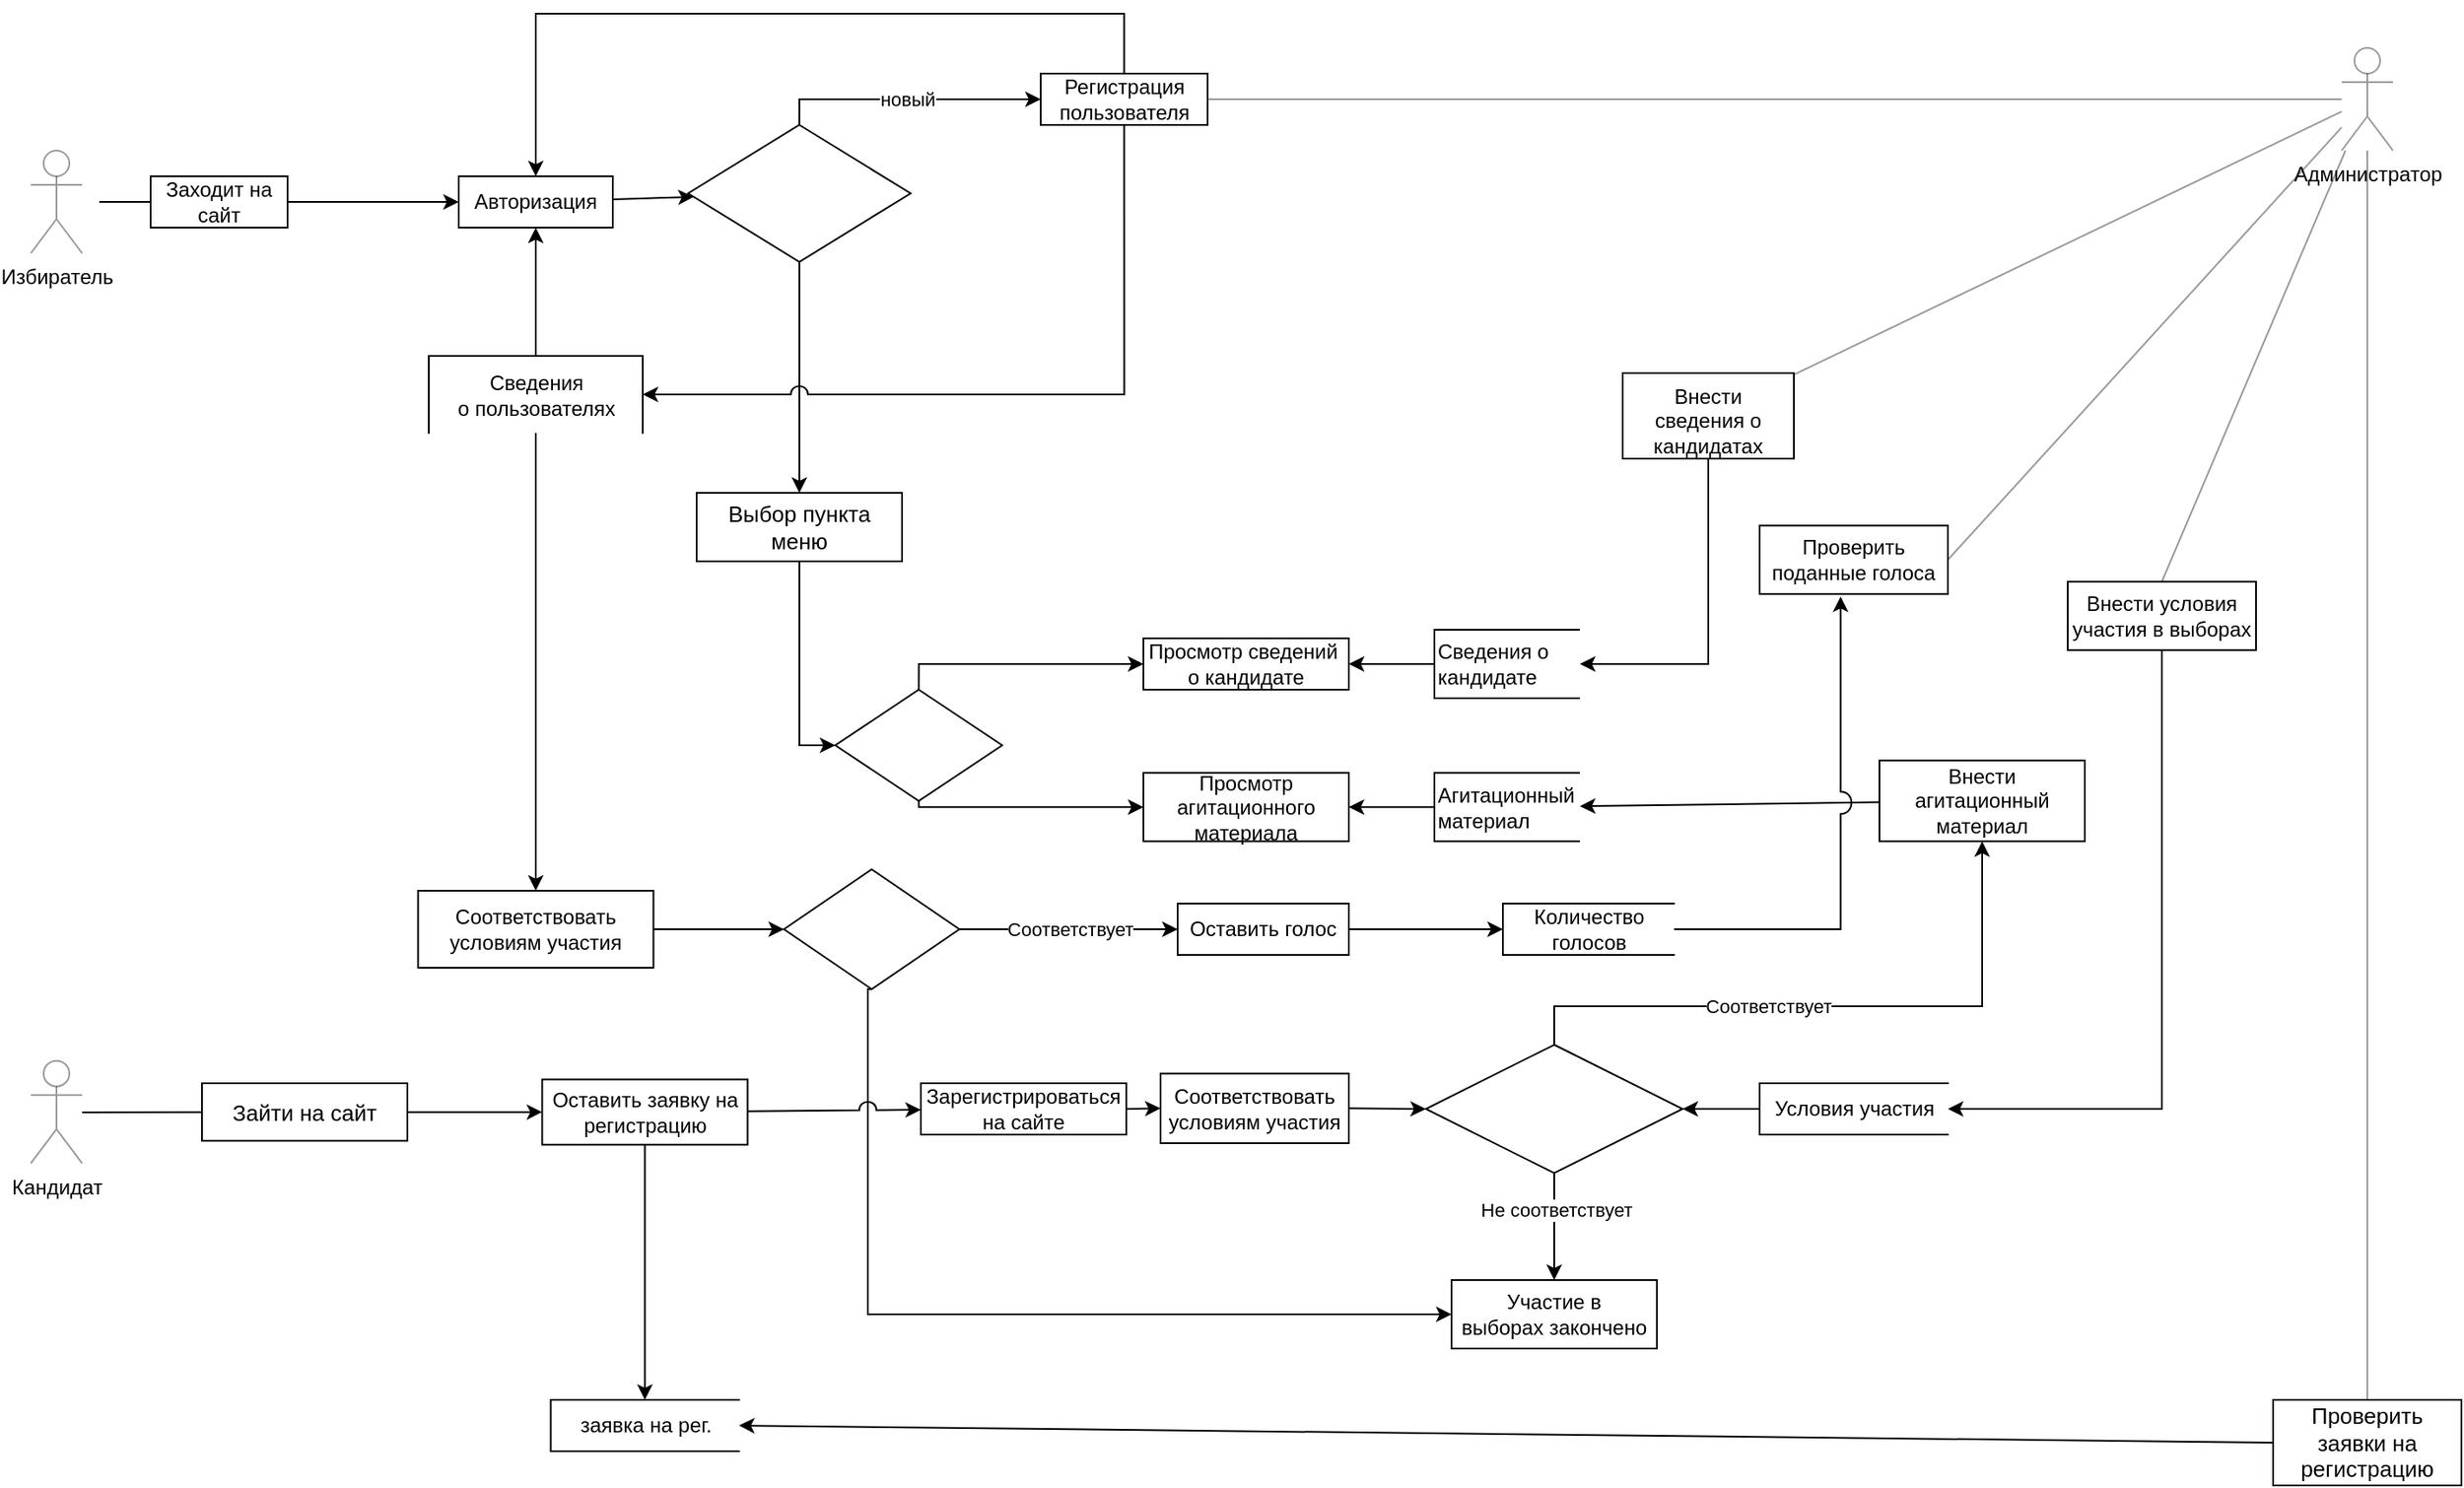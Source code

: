 <mxfile version="15.6.8" type="github">
  <diagram id="JmuFzZtwAlmiX_NOEhPW" name="Page-1">
    <mxGraphModel dx="1520" dy="920" grid="1" gridSize="10" guides="1" tooltips="1" connect="1" arrows="1" fold="1" page="1" pageScale="1" pageWidth="827" pageHeight="1169" math="0" shadow="0">
      <root>
        <mxCell id="0" />
        <mxCell id="1" parent="0" />
        <mxCell id="uC8Jnr2yHaZiXLGZVVK4-1" value="" style="rounded=0;orthogonalLoop=1;jettySize=auto;html=1;endArrow=none;endFill=0;" parent="1" target="QcxPbey-fvQrx8h6nicg-3" edge="1">
          <mxGeometry relative="1" as="geometry">
            <mxPoint x="60" y="210" as="sourcePoint" />
          </mxGeometry>
        </mxCell>
        <mxCell id="Ckuc4saJkIq0bEPmqGia-1" value="Избиратель" style="shape=umlActor;verticalLabelPosition=bottom;verticalAlign=top;html=1;outlineConnect=0;hachureGap=4;pointerEvents=0;opacity=40;" parent="1" vertex="1">
          <mxGeometry x="20" y="180" width="30" height="60" as="geometry" />
        </mxCell>
        <mxCell id="uC8Jnr2yHaZiXLGZVVK4-13" value="" style="rounded=0;orthogonalLoop=1;jettySize=auto;html=1;endFill=0;endArrow=none;opacity=40;" parent="1" source="Ckuc4saJkIq0bEPmqGia-4" target="uC8Jnr2yHaZiXLGZVVK4-12" edge="1">
          <mxGeometry relative="1" as="geometry">
            <mxPoint x="1140" y="260" as="sourcePoint" />
          </mxGeometry>
        </mxCell>
        <mxCell id="Ckuc4saJkIq0bEPmqGia-4" value="Администратор" style="shape=umlActor;verticalLabelPosition=bottom;verticalAlign=top;html=1;outlineConnect=0;hachureGap=4;pointerEvents=0;opacity=40;" parent="1" vertex="1">
          <mxGeometry x="1370" y="120" width="30" height="60" as="geometry" />
        </mxCell>
        <mxCell id="Ckuc4saJkIq0bEPmqGia-5" value="Кандидат" style="shape=umlActor;verticalLabelPosition=bottom;verticalAlign=top;html=1;outlineConnect=0;hachureGap=4;pointerEvents=0;opacity=40;" parent="1" vertex="1">
          <mxGeometry x="20" y="711.82" width="30" height="60" as="geometry" />
        </mxCell>
        <mxCell id="QcxPbey-fvQrx8h6nicg-13" style="edgeStyle=none;rounded=0;orthogonalLoop=1;jettySize=auto;html=1;exitX=1;exitY=0.5;exitDx=0;exitDy=0;entryX=0;entryY=0.5;entryDx=0;entryDy=0;fontSize=10;endArrow=classic;endFill=1;" parent="1" source="QcxPbey-fvQrx8h6nicg-3" target="QcxPbey-fvQrx8h6nicg-21" edge="1">
          <mxGeometry relative="1" as="geometry">
            <mxPoint x="290" y="400" as="targetPoint" />
          </mxGeometry>
        </mxCell>
        <mxCell id="QcxPbey-fvQrx8h6nicg-3" value="Заходит на сайт" style="rounded=0;whiteSpace=wrap;html=1;" parent="1" vertex="1">
          <mxGeometry x="90" y="195" width="80" height="30" as="geometry" />
        </mxCell>
        <mxCell id="QcxPbey-fvQrx8h6nicg-39" value="" style="edgeStyle=none;rounded=0;orthogonalLoop=1;jettySize=auto;html=1;fontSize=11;endArrow=classic;endFill=1;" parent="1" source="QcxPbey-fvQrx8h6nicg-21" target="QcxPbey-fvQrx8h6nicg-38" edge="1">
          <mxGeometry relative="1" as="geometry" />
        </mxCell>
        <mxCell id="QcxPbey-fvQrx8h6nicg-21" value="&lt;font style=&quot;font-size: 12px&quot;&gt;Авторизация&lt;/font&gt;" style="whiteSpace=wrap;html=1;fontSize=10;strokeWidth=1;" parent="1" vertex="1">
          <mxGeometry x="270" y="195" width="90" height="30" as="geometry" />
        </mxCell>
        <mxCell id="QcxPbey-fvQrx8h6nicg-38" value="" style="rhombus;whiteSpace=wrap;html=1;fontSize=10;strokeWidth=1;" parent="1" vertex="1">
          <mxGeometry x="404" y="165" width="130" height="80" as="geometry" />
        </mxCell>
        <mxCell id="QcxPbey-fvQrx8h6nicg-40" value="Оставить голос" style="whiteSpace=wrap;html=1;fontSize=12;strokeWidth=1;" parent="1" vertex="1">
          <mxGeometry x="690" y="620" width="100" height="30" as="geometry" />
        </mxCell>
        <mxCell id="QcxPbey-fvQrx8h6nicg-46" value="новый" style="endArrow=classic;html=1;rounded=0;fontSize=11;edgeStyle=orthogonalEdgeStyle;elbow=vertical;endFill=1;exitX=0.5;exitY=0;exitDx=0;exitDy=0;entryX=0;entryY=0.5;entryDx=0;entryDy=0;strokeWidth=1;" parent="1" source="QcxPbey-fvQrx8h6nicg-38" target="QcxPbey-fvQrx8h6nicg-50" edge="1">
          <mxGeometry width="50" height="50" relative="1" as="geometry">
            <mxPoint x="510" y="200" as="sourcePoint" />
            <mxPoint x="590" y="120" as="targetPoint" />
          </mxGeometry>
        </mxCell>
        <mxCell id="mvtWrWIjIO7E2C7EAjuf-1" style="edgeStyle=orthogonalEdgeStyle;rounded=0;orthogonalLoop=1;jettySize=auto;html=1;entryX=0.5;entryY=0;entryDx=0;entryDy=0;" parent="1" source="QcxPbey-fvQrx8h6nicg-50" target="QcxPbey-fvQrx8h6nicg-21" edge="1">
          <mxGeometry relative="1" as="geometry">
            <Array as="points">
              <mxPoint x="659" y="100" />
              <mxPoint x="315" y="100" />
            </Array>
          </mxGeometry>
        </mxCell>
        <mxCell id="QcxPbey-fvQrx8h6nicg-50" value="&lt;font&gt;Регистрация&lt;br&gt;&lt;/font&gt;&lt;font&gt;пользователя&lt;/font&gt;" style="rounded=0;whiteSpace=wrap;html=1;fontSize=12;strokeWidth=1;" parent="1" vertex="1">
          <mxGeometry x="610" y="135" width="97.5" height="30" as="geometry" />
        </mxCell>
        <mxCell id="uC8Jnr2yHaZiXLGZVVK4-6" value="" style="rounded=0;orthogonalLoop=1;jettySize=auto;html=1;entryX=1;entryY=0.5;entryDx=0;entryDy=0;endFill=0;endArrow=none;opacity=40;" parent="1" source="Ckuc4saJkIq0bEPmqGia-4" target="QcxPbey-fvQrx8h6nicg-50" edge="1">
          <mxGeometry relative="1" as="geometry">
            <mxPoint x="1170" y="190" as="sourcePoint" />
            <mxPoint x="825" y="120" as="targetPoint" />
          </mxGeometry>
        </mxCell>
        <mxCell id="QcxPbey-fvQrx8h6nicg-55" value="Проверить поданные голоса" style="rounded=0;whiteSpace=wrap;html=1;fontSize=12;strokeWidth=1;" parent="1" vertex="1">
          <mxGeometry x="1030" y="399.13" width="110" height="40" as="geometry" />
        </mxCell>
        <mxCell id="QcxPbey-fvQrx8h6nicg-56" value="" style="endArrow=none;html=1;rounded=0;fontSize=11;elbow=vertical;endFill=0;entryX=1;entryY=0.5;entryDx=0;entryDy=0;opacity=40;" parent="1" source="Ckuc4saJkIq0bEPmqGia-4" target="QcxPbey-fvQrx8h6nicg-55" edge="1">
          <mxGeometry width="50" height="50" relative="1" as="geometry">
            <mxPoint x="1170" y="290" as="sourcePoint" />
            <mxPoint x="1040" y="160" as="targetPoint" />
          </mxGeometry>
        </mxCell>
        <mxCell id="QcxPbey-fvQrx8h6nicg-59" value="" style="rhombus;whiteSpace=wrap;html=1;rounded=0;fontSize=11;align=left;strokeWidth=1;" parent="1" vertex="1">
          <mxGeometry x="490" y="495" width="97.5" height="65" as="geometry" />
        </mxCell>
        <mxCell id="QcxPbey-fvQrx8h6nicg-65" style="edgeStyle=orthogonalEdgeStyle;rounded=0;orthogonalLoop=1;jettySize=auto;html=1;exitX=0.5;exitY=1;exitDx=0;exitDy=0;fontSize=12;endArrow=classic;endFill=1;" parent="1" edge="1">
          <mxGeometry relative="1" as="geometry">
            <mxPoint x="680" y="458.13" as="sourcePoint" />
            <mxPoint x="680" y="458.13" as="targetPoint" />
          </mxGeometry>
        </mxCell>
        <mxCell id="QcxPbey-fvQrx8h6nicg-69" value="Зарегистрироваться&lt;br&gt;&lt;font&gt;на сайте&lt;/font&gt;" style="rounded=0;whiteSpace=wrap;html=1;fontSize=12;strokeWidth=1;" parent="1" vertex="1">
          <mxGeometry x="540" y="725" width="120" height="30" as="geometry" />
        </mxCell>
        <mxCell id="QcxPbey-fvQrx8h6nicg-78" value="" style="endArrow=classic;html=1;rounded=0;fontSize=12;elbow=vertical;exitX=1;exitY=0.5;exitDx=0;exitDy=0;entryX=0;entryY=0.5;entryDx=0;entryDy=0;" parent="1" source="QcxPbey-fvQrx8h6nicg-69" target="VWqn8IvG2TLwIE7waugc-1" edge="1">
          <mxGeometry width="50" height="50" relative="1" as="geometry">
            <mxPoint x="750" y="720" as="sourcePoint" />
            <mxPoint x="840" y="720" as="targetPoint" />
          </mxGeometry>
        </mxCell>
        <mxCell id="C9aT05zjUnMVidygBZYE-1" style="edgeStyle=none;rounded=0;orthogonalLoop=1;jettySize=auto;html=1;endArrow=classic;endFill=1;" parent="1" source="QcxPbey-fvQrx8h6nicg-79" target="C9aT05zjUnMVidygBZYE-2" edge="1">
          <mxGeometry relative="1" as="geometry">
            <mxPoint x="990" y="584.625" as="targetPoint" />
          </mxGeometry>
        </mxCell>
        <mxCell id="QcxPbey-fvQrx8h6nicg-79" value="Внести агитационный&lt;br&gt;&lt;font&gt;материал&lt;/font&gt;" style="rounded=0;whiteSpace=wrap;html=1;fontSize=12;strokeWidth=1;" parent="1" vertex="1">
          <mxGeometry x="1100" y="536.37" width="120" height="47.25" as="geometry" />
        </mxCell>
        <mxCell id="QcxPbey-fvQrx8h6nicg-85" value="" style="rhombus;whiteSpace=wrap;html=1;rounded=0;fontSize=12;strokeWidth=1;" parent="1" vertex="1">
          <mxGeometry x="835" y="702.5" width="150" height="75" as="geometry" />
        </mxCell>
        <mxCell id="QcxPbey-fvQrx8h6nicg-88" value="&lt;font style=&quot;font-size: 12px&quot;&gt;Участие в&lt;br&gt;выборах&amp;nbsp;&lt;font style=&quot;font-size: 12px&quot;&gt;закончено&lt;/font&gt;&lt;/font&gt;" style="rounded=0;whiteSpace=wrap;html=1;fontSize=11;strokeWidth=1;" parent="1" vertex="1">
          <mxGeometry x="850" y="840" width="120" height="40" as="geometry" />
        </mxCell>
        <mxCell id="QcxPbey-fvQrx8h6nicg-89" value="" style="endArrow=classic;html=1;rounded=0;fontSize=11;edgeStyle=orthogonalEdgeStyle;elbow=vertical;entryX=0.5;entryY=1;entryDx=0;entryDy=0;exitX=0.5;exitY=0;exitDx=0;exitDy=0;" parent="1" source="QcxPbey-fvQrx8h6nicg-85" target="QcxPbey-fvQrx8h6nicg-79" edge="1">
          <mxGeometry width="50" height="50" relative="1" as="geometry">
            <mxPoint x="910" y="680" as="sourcePoint" />
            <mxPoint x="1150" y="630" as="targetPoint" />
            <Array as="points">
              <mxPoint x="910" y="680" />
              <mxPoint x="1160" y="680" />
            </Array>
          </mxGeometry>
        </mxCell>
        <mxCell id="QcxPbey-fvQrx8h6nicg-90" value="Соответствует" style="edgeLabel;html=1;align=center;verticalAlign=middle;resizable=0;points=[];fontSize=11;" parent="QcxPbey-fvQrx8h6nicg-89" vertex="1" connectable="0">
          <mxGeometry x="-0.204" relative="1" as="geometry">
            <mxPoint as="offset" />
          </mxGeometry>
        </mxCell>
        <mxCell id="QcxPbey-fvQrx8h6nicg-91" value="" style="endArrow=classic;html=1;rounded=0;fontSize=11;elbow=vertical;entryX=0.5;entryY=0;entryDx=0;entryDy=0;exitX=0.5;exitY=1;exitDx=0;exitDy=0;" parent="1" source="QcxPbey-fvQrx8h6nicg-85" target="QcxPbey-fvQrx8h6nicg-88" edge="1">
          <mxGeometry width="50" height="50" relative="1" as="geometry">
            <mxPoint x="820" y="630" as="sourcePoint" />
            <mxPoint x="870" y="580" as="targetPoint" />
          </mxGeometry>
        </mxCell>
        <mxCell id="QcxPbey-fvQrx8h6nicg-92" value="Не соответствует" style="edgeLabel;html=1;align=center;verticalAlign=middle;resizable=0;points=[];fontSize=11;" parent="QcxPbey-fvQrx8h6nicg-91" vertex="1" connectable="0">
          <mxGeometry x="-0.322" y="1" relative="1" as="geometry">
            <mxPoint as="offset" />
          </mxGeometry>
        </mxCell>
        <mxCell id="C9aT05zjUnMVidygBZYE-5" style="edgeStyle=none;rounded=0;orthogonalLoop=1;jettySize=auto;html=1;endArrow=classic;endFill=1;entryX=1;entryY=0.5;entryDx=0;entryDy=0;" parent="1" source="C9aT05zjUnMVidygBZYE-2" target="hFdm3sWJ3O_plOhxWSF5-2" edge="1">
          <mxGeometry relative="1" as="geometry">
            <mxPoint x="870" y="520" as="targetPoint" />
          </mxGeometry>
        </mxCell>
        <mxCell id="C9aT05zjUnMVidygBZYE-2" value="&lt;font style=&quot;font-size: 12px&quot;&gt;Агитационный&lt;br&gt;материал&lt;/font&gt;" style="strokeWidth=1;html=1;shape=mxgraph.flowchart.annotation_1;align=left;pointerEvents=1;rounded=0;fontSize=11;" parent="1" vertex="1">
          <mxGeometry x="840" y="543.62" width="85" height="40" as="geometry" />
        </mxCell>
        <mxCell id="C9aT05zjUnMVidygBZYE-7" style="edgeStyle=none;rounded=0;orthogonalLoop=1;jettySize=auto;html=1;endArrow=classic;endFill=1;entryX=1;entryY=0.5;entryDx=0;entryDy=0;" parent="1" source="C9aT05zjUnMVidygBZYE-6" target="hFdm3sWJ3O_plOhxWSF5-1" edge="1">
          <mxGeometry relative="1" as="geometry">
            <mxPoint x="850" y="459" as="targetPoint" />
          </mxGeometry>
        </mxCell>
        <mxCell id="C9aT05zjUnMVidygBZYE-6" value="&lt;font style=&quot;font-size: 12px&quot;&gt;Сведения о &lt;br&gt;кандидате&lt;/font&gt;" style="strokeWidth=1;html=1;shape=mxgraph.flowchart.annotation_1;align=left;pointerEvents=1;rounded=0;fontSize=11;" parent="1" vertex="1">
          <mxGeometry x="840" y="460" width="85" height="40" as="geometry" />
        </mxCell>
        <mxCell id="hFdm3sWJ3O_plOhxWSF5-22" value="" style="edgeStyle=none;rounded=0;jumpStyle=arc;jumpSize=10;orthogonalLoop=1;jettySize=auto;html=1;fontSize=12;strokeWidth=1;" parent="1" source="uC8Jnr2yHaZiXLGZVVK4-7" target="QcxPbey-fvQrx8h6nicg-21" edge="1">
          <mxGeometry relative="1" as="geometry" />
        </mxCell>
        <mxCell id="uC8Jnr2yHaZiXLGZVVK4-7" value="Сведения&lt;br&gt;о&amp;nbsp;&lt;font&gt;пользователях&lt;/font&gt;" style="html=1;dashed=0;whitespace=wrap;shape=partialRectangle;right=0;direction=south;" parent="1" vertex="1">
          <mxGeometry x="252.5" y="300" width="125" height="45" as="geometry" />
        </mxCell>
        <mxCell id="uC8Jnr2yHaZiXLGZVVK4-11" value="" style="edgeStyle=orthogonalEdgeStyle;rounded=0;orthogonalLoop=1;jettySize=auto;html=1;" parent="1" source="uC8Jnr2yHaZiXLGZVVK4-9" target="QcxPbey-fvQrx8h6nicg-85" edge="1">
          <mxGeometry relative="1" as="geometry" />
        </mxCell>
        <mxCell id="uC8Jnr2yHaZiXLGZVVK4-9" value="Условия участия" style="html=1;dashed=0;whitespace=wrap;shape=partialRectangle;right=0;" parent="1" vertex="1">
          <mxGeometry x="1030" y="725" width="110" height="30" as="geometry" />
        </mxCell>
        <mxCell id="uC8Jnr2yHaZiXLGZVVK4-12" value="Внести&lt;br&gt;сведения&amp;nbsp;&lt;font&gt;о кандидатах&lt;/font&gt;" style="whiteSpace=wrap;html=1;verticalAlign=top;hachureGap=4;" parent="1" vertex="1">
          <mxGeometry x="950" y="310" width="100" height="50" as="geometry" />
        </mxCell>
        <mxCell id="uC8Jnr2yHaZiXLGZVVK4-14" value="" style="endArrow=classic;html=1;rounded=0;edgeStyle=orthogonalEdgeStyle;exitX=0.5;exitY=1;exitDx=0;exitDy=0;entryX=1;entryY=0.5;entryDx=0;entryDy=0;entryPerimeter=0;jumpStyle=arc;jumpSize=13;" parent="1" source="uC8Jnr2yHaZiXLGZVVK4-12" target="C9aT05zjUnMVidygBZYE-6" edge="1">
          <mxGeometry width="50" height="50" relative="1" as="geometry">
            <mxPoint x="960" y="390" as="sourcePoint" />
            <mxPoint x="990" y="530" as="targetPoint" />
            <Array as="points">
              <mxPoint x="1000" y="480" />
            </Array>
          </mxGeometry>
        </mxCell>
        <mxCell id="uC8Jnr2yHaZiXLGZVVK4-16" value="" style="endArrow=classic;html=1;rounded=0;edgeStyle=orthogonalEdgeStyle;jumpStyle=arc;jumpSize=13;exitX=0.5;exitY=0;exitDx=0;exitDy=0;entryX=0;entryY=0.5;entryDx=0;entryDy=0;" parent="1" source="QcxPbey-fvQrx8h6nicg-59" target="hFdm3sWJ3O_plOhxWSF5-1" edge="1">
          <mxGeometry width="50" height="50" relative="1" as="geometry">
            <mxPoint x="510" y="481.88" as="sourcePoint" />
            <mxPoint x="710" y="470" as="targetPoint" />
            <Array as="points">
              <mxPoint x="539" y="480" />
            </Array>
          </mxGeometry>
        </mxCell>
        <mxCell id="uC8Jnr2yHaZiXLGZVVK4-24" value="Количество&lt;br&gt;&lt;font&gt;голосов&lt;/font&gt;" style="html=1;dashed=0;whitespace=wrap;shape=partialRectangle;right=0;" parent="1" vertex="1">
          <mxGeometry x="880" y="620" width="100" height="30" as="geometry" />
        </mxCell>
        <mxCell id="uC8Jnr2yHaZiXLGZVVK4-25" value="" style="endArrow=classic;html=1;rounded=0;jumpStyle=arc;jumpSize=13;exitX=1;exitY=0.5;exitDx=0;exitDy=0;entryX=0;entryY=0.5;entryDx=0;entryDy=0;" parent="1" source="QcxPbey-fvQrx8h6nicg-40" target="uC8Jnr2yHaZiXLGZVVK4-24" edge="1">
          <mxGeometry width="50" height="50" relative="1" as="geometry">
            <mxPoint x="800" y="580" as="sourcePoint" />
            <mxPoint x="850" y="530" as="targetPoint" />
          </mxGeometry>
        </mxCell>
        <mxCell id="uC8Jnr2yHaZiXLGZVVK4-26" value="" style="endArrow=classic;html=1;rounded=0;jumpStyle=arc;jumpSize=13;edgeStyle=orthogonalEdgeStyle;exitX=1;exitY=0.5;exitDx=0;exitDy=0;entryX=0.43;entryY=1.036;entryDx=0;entryDy=0;entryPerimeter=0;" parent="1" source="uC8Jnr2yHaZiXLGZVVK4-24" target="QcxPbey-fvQrx8h6nicg-55" edge="1">
          <mxGeometry width="50" height="50" relative="1" as="geometry">
            <mxPoint x="760" y="637.5" as="sourcePoint" />
            <mxPoint x="810" y="587.5" as="targetPoint" />
            <Array as="points">
              <mxPoint x="1077" y="635" />
            </Array>
          </mxGeometry>
        </mxCell>
        <mxCell id="uC8Jnr2yHaZiXLGZVVK4-28" value="Внести условия участия в выборах" style="rounded=0;whiteSpace=wrap;html=1;fontSize=12;direction=west;" parent="1" vertex="1">
          <mxGeometry x="1210" y="431.88" width="110" height="40" as="geometry" />
        </mxCell>
        <mxCell id="uC8Jnr2yHaZiXLGZVVK4-30" value="" style="endArrow=none;html=1;rounded=0;fontSize=11;jumpStyle=arc;jumpSize=13;entryX=0.5;entryY=1;entryDx=0;entryDy=0;endFill=0;opacity=40;" parent="1" source="Ckuc4saJkIq0bEPmqGia-4" target="uC8Jnr2yHaZiXLGZVVK4-28" edge="1">
          <mxGeometry width="50" height="50" relative="1" as="geometry">
            <mxPoint x="1200" y="240" as="sourcePoint" />
            <mxPoint x="1291" y="290" as="targetPoint" />
          </mxGeometry>
        </mxCell>
        <mxCell id="MkhBit8MBgr-8_Trr2Lj-1" value="" style="rhombus;whiteSpace=wrap;html=1;rounded=0;fontSize=12;strokeWidth=1;" parent="1" vertex="1">
          <mxGeometry x="460" y="600" width="102.5" height="70" as="geometry" />
        </mxCell>
        <mxCell id="MkhBit8MBgr-8_Trr2Lj-4" value="Соответствует" style="endArrow=classic;html=1;rounded=0;exitX=1;exitY=0.5;exitDx=0;exitDy=0;entryX=0;entryY=0.5;entryDx=0;entryDy=0;" parent="1" source="MkhBit8MBgr-8_Trr2Lj-1" target="QcxPbey-fvQrx8h6nicg-40" edge="1">
          <mxGeometry width="50" height="50" relative="1" as="geometry">
            <mxPoint x="750" y="680" as="sourcePoint" />
            <mxPoint x="800" y="630" as="targetPoint" />
          </mxGeometry>
        </mxCell>
        <mxCell id="MkhBit8MBgr-8_Trr2Lj-6" value="" style="endArrow=classic;html=1;rounded=0;exitX=0.5;exitY=1;exitDx=0;exitDy=0;edgeStyle=orthogonalEdgeStyle;entryX=0;entryY=0.5;entryDx=0;entryDy=0;jumpStyle=arc;jumpSize=10;" parent="1" source="MkhBit8MBgr-8_Trr2Lj-1" target="QcxPbey-fvQrx8h6nicg-88" edge="1">
          <mxGeometry width="50" height="50" relative="1" as="geometry">
            <mxPoint x="750" y="680" as="sourcePoint" />
            <mxPoint x="790" y="860" as="targetPoint" />
            <Array as="points">
              <mxPoint x="509" y="860" />
            </Array>
          </mxGeometry>
        </mxCell>
        <mxCell id="MkhBit8MBgr-8_Trr2Lj-10" value="" style="endArrow=classic;html=1;rounded=0;jumpStyle=arc;jumpSize=10;exitX=1;exitY=0.5;exitDx=0;exitDy=0;entryX=0;entryY=0.5;entryDx=0;entryDy=0;" parent="1" source="hFdm3sWJ3O_plOhxWSF5-25" target="MkhBit8MBgr-8_Trr2Lj-1" edge="1">
          <mxGeometry width="50" height="50" relative="1" as="geometry">
            <mxPoint x="390" y="635.0" as="sourcePoint" />
            <mxPoint x="790" y="490" as="targetPoint" />
          </mxGeometry>
        </mxCell>
        <mxCell id="MkhBit8MBgr-8_Trr2Lj-11" value="" style="endArrow=classic;html=1;rounded=0;jumpStyle=arc;jumpSize=10;edgeStyle=orthogonalEdgeStyle;exitX=0.5;exitY=0;exitDx=0;exitDy=0;entryX=1;entryY=0.5;entryDx=0;entryDy=0;" parent="1" source="uC8Jnr2yHaZiXLGZVVK4-28" target="uC8Jnr2yHaZiXLGZVVK4-9" edge="1">
          <mxGeometry width="50" height="50" relative="1" as="geometry">
            <mxPoint x="1290" y="530" as="sourcePoint" />
            <mxPoint x="1210" y="750" as="targetPoint" />
            <Array as="points">
              <mxPoint x="1265" y="740" />
            </Array>
          </mxGeometry>
        </mxCell>
        <mxCell id="mvtWrWIjIO7E2C7EAjuf-5" value="заявка на рег." style="html=1;dashed=0;whitespace=wrap;shape=partialRectangle;right=0;" parent="1" vertex="1">
          <mxGeometry x="323.75" y="910" width="110" height="30" as="geometry" />
        </mxCell>
        <mxCell id="hFdm3sWJ3O_plOhxWSF5-1" value="Просмотр сведений&amp;nbsp;&lt;br&gt;о кандидате" style="rounded=0;whiteSpace=wrap;html=1;" parent="1" vertex="1">
          <mxGeometry x="670" y="465" width="120" height="30" as="geometry" />
        </mxCell>
        <mxCell id="hFdm3sWJ3O_plOhxWSF5-2" value="Просмотр агитационного материала" style="rounded=0;whiteSpace=wrap;html=1;" parent="1" vertex="1">
          <mxGeometry x="670" y="543.62" width="120" height="40" as="geometry" />
        </mxCell>
        <mxCell id="hFdm3sWJ3O_plOhxWSF5-5" value="" style="endArrow=classic;html=1;rounded=0;edgeStyle=orthogonalEdgeStyle;exitX=0.5;exitY=1;exitDx=0;exitDy=0;entryX=0;entryY=0.5;entryDx=0;entryDy=0;" parent="1" source="QcxPbey-fvQrx8h6nicg-59" target="hFdm3sWJ3O_plOhxWSF5-2" edge="1">
          <mxGeometry width="50" height="50" relative="1" as="geometry">
            <mxPoint x="730" y="470" as="sourcePoint" />
            <mxPoint x="780" y="420" as="targetPoint" />
            <Array as="points">
              <mxPoint x="539" y="564" />
            </Array>
          </mxGeometry>
        </mxCell>
        <mxCell id="hFdm3sWJ3O_plOhxWSF5-6" value="" style="endArrow=classic;html=1;rounded=0;exitX=0.5;exitY=1;exitDx=0;exitDy=0;entryX=0.5;entryY=0;entryDx=0;entryDy=0;" parent="1" source="QcxPbey-fvQrx8h6nicg-38" target="hFdm3sWJ3O_plOhxWSF5-7" edge="1">
          <mxGeometry width="50" height="50" relative="1" as="geometry">
            <mxPoint x="730" y="470" as="sourcePoint" />
            <mxPoint x="395" y="368.13" as="targetPoint" />
          </mxGeometry>
        </mxCell>
        <mxCell id="hFdm3sWJ3O_plOhxWSF5-7" value="&lt;font style=&quot;font-size: 13px&quot;&gt;Выбор пункта меню&lt;/font&gt;" style="rounded=0;whiteSpace=wrap;html=1;" parent="1" vertex="1">
          <mxGeometry x="409" y="380" width="120" height="40" as="geometry" />
        </mxCell>
        <mxCell id="hFdm3sWJ3O_plOhxWSF5-8" value="" style="endArrow=classic;html=1;rounded=0;fontSize=13;edgeStyle=orthogonalEdgeStyle;entryX=0;entryY=0.5;entryDx=0;entryDy=0;exitX=0.5;exitY=1;exitDx=0;exitDy=0;" parent="1" source="hFdm3sWJ3O_plOhxWSF5-7" target="QcxPbey-fvQrx8h6nicg-59" edge="1">
          <mxGeometry width="50" height="50" relative="1" as="geometry">
            <mxPoint x="360" y="510" as="sourcePoint" />
            <mxPoint x="410" y="460" as="targetPoint" />
          </mxGeometry>
        </mxCell>
        <mxCell id="hFdm3sWJ3O_plOhxWSF5-10" value="Зайти на сайт" style="rounded=0;whiteSpace=wrap;html=1;fontSize=13;" parent="1" vertex="1">
          <mxGeometry x="120" y="725" width="120" height="33.63" as="geometry" />
        </mxCell>
        <mxCell id="hFdm3sWJ3O_plOhxWSF5-11" value="" style="endArrow=none;html=1;rounded=0;fontSize=13;entryX=0;entryY=0.5;entryDx=0;entryDy=0;" parent="1" target="hFdm3sWJ3O_plOhxWSF5-10" edge="1">
          <mxGeometry width="50" height="50" relative="1" as="geometry">
            <mxPoint x="50" y="742" as="sourcePoint" />
            <mxPoint x="780" y="420" as="targetPoint" />
          </mxGeometry>
        </mxCell>
        <mxCell id="hFdm3sWJ3O_plOhxWSF5-12" value="" style="endArrow=classic;html=1;rounded=0;fontSize=13;exitX=1;exitY=0.5;exitDx=0;exitDy=0;entryX=0;entryY=0.5;entryDx=0;entryDy=0;" parent="1" source="hFdm3sWJ3O_plOhxWSF5-10" target="hFdm3sWJ3O_plOhxWSF5-15" edge="1">
          <mxGeometry width="50" height="50" relative="1" as="geometry">
            <mxPoint x="570" y="470" as="sourcePoint" />
            <mxPoint x="310" y="742" as="targetPoint" />
          </mxGeometry>
        </mxCell>
        <mxCell id="hFdm3sWJ3O_plOhxWSF5-13" value="Проверить заявки на регистрацию" style="rounded=0;whiteSpace=wrap;html=1;fontSize=13;" parent="1" vertex="1">
          <mxGeometry x="1330" y="910" width="110" height="50" as="geometry" />
        </mxCell>
        <mxCell id="hFdm3sWJ3O_plOhxWSF5-14" value="" style="endArrow=none;html=1;rounded=0;fontSize=13;opacity=40;" parent="1" source="hFdm3sWJ3O_plOhxWSF5-13" target="Ckuc4saJkIq0bEPmqGia-4" edge="1">
          <mxGeometry width="50" height="50" relative="1" as="geometry">
            <mxPoint x="570" y="450" as="sourcePoint" />
            <mxPoint x="620" y="400" as="targetPoint" />
          </mxGeometry>
        </mxCell>
        <mxCell id="hFdm3sWJ3O_plOhxWSF5-19" value="" style="edgeStyle=none;rounded=0;orthogonalLoop=1;jettySize=auto;html=1;fontSize=12;jumpStyle=arc;jumpSize=10;" parent="1" source="hFdm3sWJ3O_plOhxWSF5-15" target="QcxPbey-fvQrx8h6nicg-69" edge="1">
          <mxGeometry relative="1" as="geometry" />
        </mxCell>
        <mxCell id="hFdm3sWJ3O_plOhxWSF5-15" value="Оставить заявку на регистрацию" style="rounded=0;whiteSpace=wrap;html=1;fontSize=12;" parent="1" vertex="1">
          <mxGeometry x="318.75" y="722.76" width="120" height="38.12" as="geometry" />
        </mxCell>
        <mxCell id="hFdm3sWJ3O_plOhxWSF5-16" value="" style="endArrow=classic;html=1;rounded=0;fontSize=12;exitX=0.5;exitY=1;exitDx=0;exitDy=0;entryX=0.5;entryY=0;entryDx=0;entryDy=0;" parent="1" source="hFdm3sWJ3O_plOhxWSF5-15" target="mvtWrWIjIO7E2C7EAjuf-5" edge="1">
          <mxGeometry width="50" height="50" relative="1" as="geometry">
            <mxPoint x="580" y="570" as="sourcePoint" />
            <mxPoint x="630" y="520" as="targetPoint" />
          </mxGeometry>
        </mxCell>
        <mxCell id="hFdm3sWJ3O_plOhxWSF5-18" value="" style="endArrow=classic;html=1;rounded=0;fontSize=12;exitX=0;exitY=0.5;exitDx=0;exitDy=0;entryX=1;entryY=0.5;entryDx=0;entryDy=0;" parent="1" source="hFdm3sWJ3O_plOhxWSF5-13" target="mvtWrWIjIO7E2C7EAjuf-5" edge="1">
          <mxGeometry width="50" height="50" relative="1" as="geometry">
            <mxPoint x="580" y="570" as="sourcePoint" />
            <mxPoint x="630" y="520" as="targetPoint" />
          </mxGeometry>
        </mxCell>
        <mxCell id="hFdm3sWJ3O_plOhxWSF5-23" value="" style="endArrow=classic;html=1;rounded=0;fontSize=12;strokeWidth=1;jumpStyle=arc;jumpSize=10;edgeStyle=orthogonalEdgeStyle;exitX=0.5;exitY=1;exitDx=0;exitDy=0;entryX=0.5;entryY=0;entryDx=0;entryDy=0;" parent="1" source="QcxPbey-fvQrx8h6nicg-50" target="uC8Jnr2yHaZiXLGZVVK4-7" edge="1">
          <mxGeometry width="50" height="50" relative="1" as="geometry">
            <mxPoint x="670" y="295" as="sourcePoint" />
            <mxPoint x="659" y="330" as="targetPoint" />
          </mxGeometry>
        </mxCell>
        <mxCell id="hFdm3sWJ3O_plOhxWSF5-25" value="Соответствовать условиям участия" style="rounded=0;whiteSpace=wrap;html=1;fontSize=12;" parent="1" vertex="1">
          <mxGeometry x="246.25" y="612.5" width="137.5" height="45" as="geometry" />
        </mxCell>
        <mxCell id="hFdm3sWJ3O_plOhxWSF5-26" value="" style="endArrow=classic;html=1;rounded=0;fontSize=12;strokeWidth=1;jumpStyle=arc;jumpSize=10;exitX=1;exitY=0.5;exitDx=0;exitDy=0;entryX=0.5;entryY=0;entryDx=0;entryDy=0;" parent="1" source="uC8Jnr2yHaZiXLGZVVK4-7" target="hFdm3sWJ3O_plOhxWSF5-25" edge="1">
          <mxGeometry width="50" height="50" relative="1" as="geometry">
            <mxPoint x="600" y="580" as="sourcePoint" />
            <mxPoint x="650" y="530" as="targetPoint" />
          </mxGeometry>
        </mxCell>
        <mxCell id="VWqn8IvG2TLwIE7waugc-1" value="Соответствовать условиям участия" style="rounded=0;whiteSpace=wrap;html=1;fontSize=12;" vertex="1" parent="1">
          <mxGeometry x="680" y="719.32" width="110" height="40.68" as="geometry" />
        </mxCell>
        <mxCell id="VWqn8IvG2TLwIE7waugc-2" value="" style="endArrow=classic;html=1;rounded=0;entryX=0;entryY=0.5;entryDx=0;entryDy=0;exitX=1;exitY=0.5;exitDx=0;exitDy=0;" edge="1" parent="1" source="VWqn8IvG2TLwIE7waugc-1" target="QcxPbey-fvQrx8h6nicg-85">
          <mxGeometry width="50" height="50" relative="1" as="geometry">
            <mxPoint x="730" y="580" as="sourcePoint" />
            <mxPoint x="780" y="530" as="targetPoint" />
          </mxGeometry>
        </mxCell>
      </root>
    </mxGraphModel>
  </diagram>
</mxfile>
